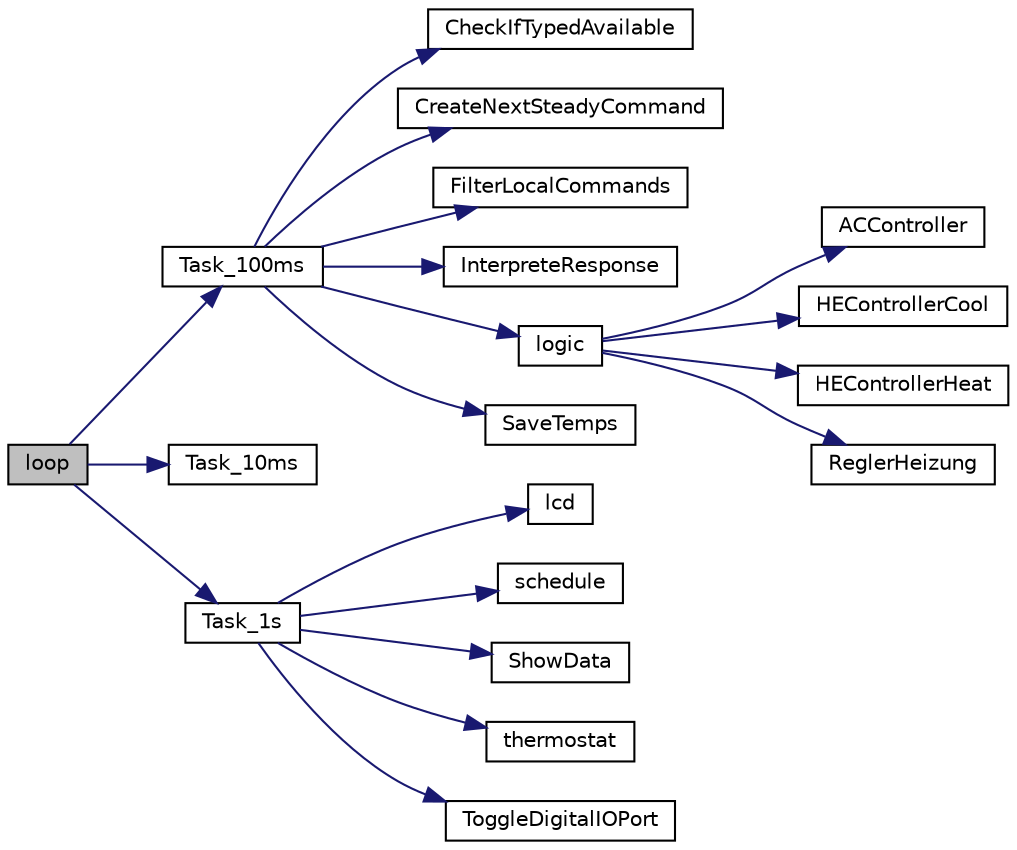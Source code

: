 digraph "loop"
{
 // LATEX_PDF_SIZE
  edge [fontname="Helvetica",fontsize="10",labelfontname="Helvetica",labelfontsize="10"];
  node [fontname="Helvetica",fontsize="10",shape=record];
  rankdir="LR";
  Node1 [label="loop",height=0.2,width=0.4,color="black", fillcolor="grey75", style="filled", fontcolor="black",tooltip="Usual arduino steadily called function."];
  Node1 -> Node2 [color="midnightblue",fontsize="10",style="solid",fontname="Helvetica"];
  Node2 [label="Task_100ms",height=0.2,width=0.4,color="black", fillcolor="white", style="filled",URL="$_controller_8ino.html#a4bb576321c9eff71b400cb7f4d58fede",tooltip="Function Task_100ms called every 100 msec."];
  Node2 -> Node3 [color="midnightblue",fontsize="10",style="solid",fontname="Helvetica"];
  Node3 [label="CheckIfTypedAvailable",height=0.2,width=0.4,color="black", fillcolor="white", style="filled",URL="$_controller_8ino.html#aef8d57dbdb05a99caac118882b35d56c",tooltip="Check if a command has been typed."];
  Node2 -> Node4 [color="midnightblue",fontsize="10",style="solid",fontname="Helvetica"];
  Node4 [label="CreateNextSteadyCommand",height=0.2,width=0.4,color="black", fillcolor="white", style="filled",URL="$_controller_8ino.html#a573a9b79ee6a7e720f5ecc4bbfcb0c87",tooltip=" "];
  Node2 -> Node5 [color="midnightblue",fontsize="10",style="solid",fontname="Helvetica"];
  Node5 [label="FilterLocalCommands",height=0.2,width=0.4,color="black", fillcolor="white", style="filled",URL="$_controller_8ino.html#a90328c9dde97401383a88ad666622063",tooltip="Filter local commands."];
  Node2 -> Node6 [color="midnightblue",fontsize="10",style="solid",fontname="Helvetica"];
  Node6 [label="InterpreteResponse",height=0.2,width=0.4,color="black", fillcolor="white", style="filled",URL="$_controller_8ino.html#a3005755a1cc32c4a6537fc8c5c0fa3cb",tooltip="Interpret an I²C response from the plant."];
  Node2 -> Node7 [color="midnightblue",fontsize="10",style="solid",fontname="Helvetica"];
  Node7 [label="logic",height=0.2,width=0.4,color="black", fillcolor="white", style="filled",URL="$_controller_8ino.html#a891ab028bd00ce90bbf291a355410e1e",tooltip=" "];
  Node7 -> Node8 [color="midnightblue",fontsize="10",style="solid",fontname="Helvetica"];
  Node8 [label="ACController",height=0.2,width=0.4,color="black", fillcolor="white", style="filled",URL="$_controller_8ino.html#ab10f597b51a01881bc3bfda2edc9daa2",tooltip=" "];
  Node7 -> Node9 [color="midnightblue",fontsize="10",style="solid",fontname="Helvetica"];
  Node9 [label="HEControllerCool",height=0.2,width=0.4,color="black", fillcolor="white", style="filled",URL="$_controller_8ino.html#afd15f02b5b76c27ce9d24b1202353803",tooltip=" "];
  Node7 -> Node10 [color="midnightblue",fontsize="10",style="solid",fontname="Helvetica"];
  Node10 [label="HEControllerHeat",height=0.2,width=0.4,color="black", fillcolor="white", style="filled",URL="$_controller_8ino.html#aa4542df6529eb717fdc0a3105fe8a6f2",tooltip=" "];
  Node7 -> Node11 [color="midnightblue",fontsize="10",style="solid",fontname="Helvetica"];
  Node11 [label="ReglerHeizung",height=0.2,width=0.4,color="black", fillcolor="white", style="filled",URL="$_controller_8ino.html#a090aec666da0a428e48e596f9460a5ec",tooltip=" "];
  Node2 -> Node12 [color="midnightblue",fontsize="10",style="solid",fontname="Helvetica"];
  Node12 [label="SaveTemps",height=0.2,width=0.4,color="black", fillcolor="white", style="filled",URL="$_controller_8ino.html#a3a410b938064846305d0a0f41b05bd7f",tooltip="Create next steady transmitted command."];
  Node1 -> Node13 [color="midnightblue",fontsize="10",style="solid",fontname="Helvetica"];
  Node13 [label="Task_10ms",height=0.2,width=0.4,color="black", fillcolor="white", style="filled",URL="$_controller_8ino.html#a70040c12b70c4183813492f54c34afc3",tooltip="Function Task_10ms called every 10 msec."];
  Node1 -> Node14 [color="midnightblue",fontsize="10",style="solid",fontname="Helvetica"];
  Node14 [label="Task_1s",height=0.2,width=0.4,color="black", fillcolor="white", style="filled",URL="$_controller_8ino.html#acc7e9ffdda03efaa08f8d3b4f372efbf",tooltip="Function Task_1s called every 1 sec."];
  Node14 -> Node15 [color="midnightblue",fontsize="10",style="solid",fontname="Helvetica"];
  Node15 [label="lcd",height=0.2,width=0.4,color="black", fillcolor="white", style="filled",URL="$_controller_8ino.html#ae084e1bc8ccb35ea289ba0ca4972ea6d",tooltip="initialising display with i2c adress 0x27, 16 characters, 2 rows"];
  Node14 -> Node16 [color="midnightblue",fontsize="10",style="solid",fontname="Helvetica"];
  Node16 [label="schedule",height=0.2,width=0.4,color="black", fillcolor="white", style="filled",URL="$_controller_8ino.html#a7d06701ac073c331c83519e3909b7fce",tooltip=" "];
  Node14 -> Node17 [color="midnightblue",fontsize="10",style="solid",fontname="Helvetica"];
  Node17 [label="ShowData",height=0.2,width=0.4,color="black", fillcolor="white", style="filled",URL="$_controller_8ino.html#afb707179a2ceeebf05387778b0aedeb5",tooltip="Show some data values."];
  Node14 -> Node18 [color="midnightblue",fontsize="10",style="solid",fontname="Helvetica"];
  Node18 [label="thermostat",height=0.2,width=0.4,color="black", fillcolor="white", style="filled",URL="$_controller_8ino.html#aa28090f2d59ec6e36525dd17cf21dc58",tooltip=" "];
  Node14 -> Node19 [color="midnightblue",fontsize="10",style="solid",fontname="Helvetica"];
  Node19 [label="ToggleDigitalIOPort",height=0.2,width=0.4,color="black", fillcolor="white", style="filled",URL="$_controller_8ino.html#a92c4579a209bbd8bc56592f8c2958895",tooltip="Toggle digital IO port."];
}
